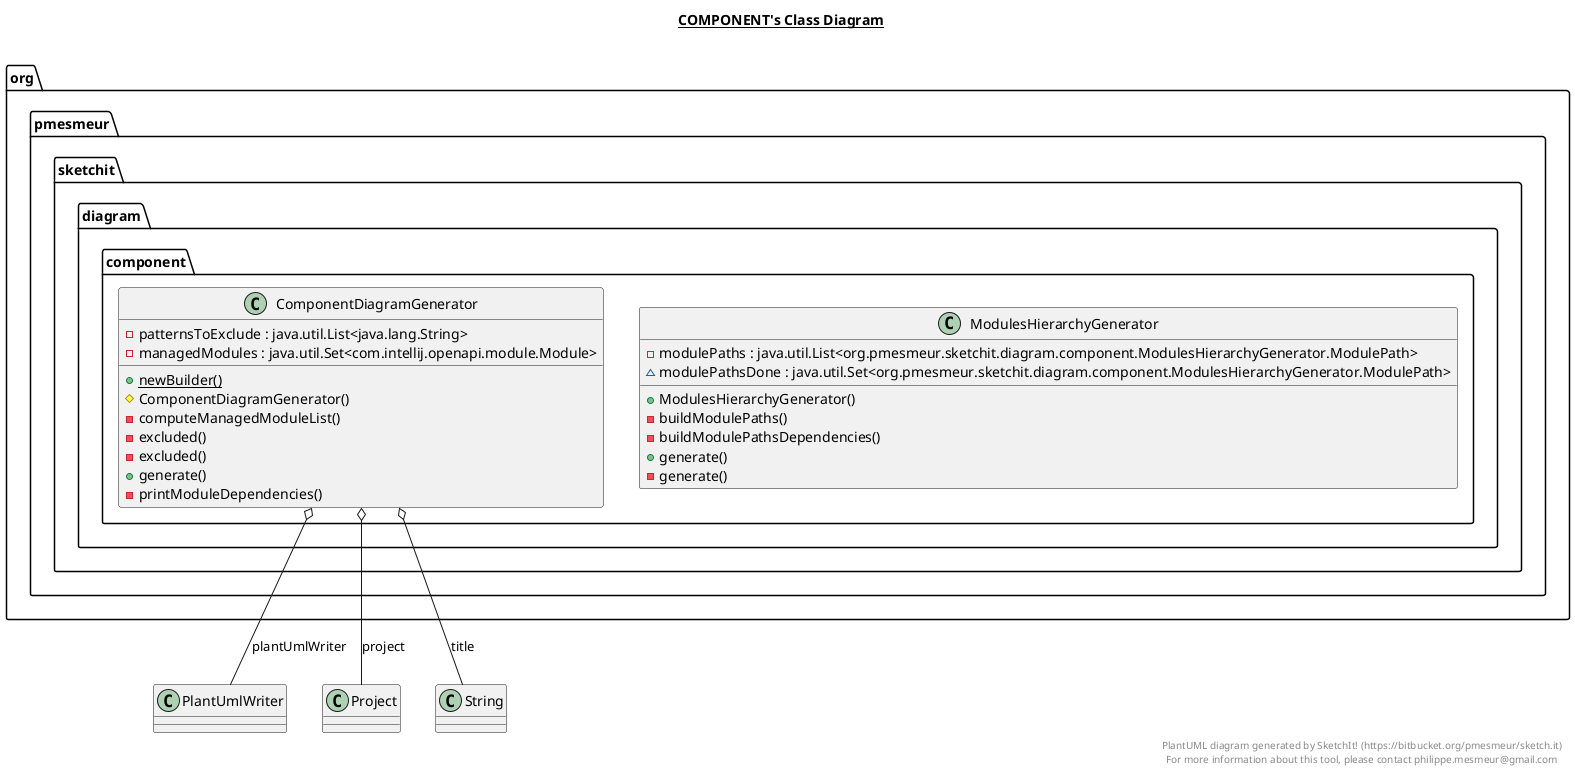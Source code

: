 @startuml

title __COMPONENT's Class Diagram__\n

package org.pmesmeur.sketchit {
package org.pmesmeur.sketchit.diagram {
package org.pmesmeur.sketchit.diagram.component {
class ModulesHierarchyGenerator {
  - modulePaths : java.util.List<org.pmesmeur.sketchit.diagram.component.ModulesHierarchyGenerator.ModulePath>
  ~ modulePathsDone : java.util.Set<org.pmesmeur.sketchit.diagram.component.ModulesHierarchyGenerator.ModulePath>
  + ModulesHierarchyGenerator()
  - buildModulePaths()
  - buildModulePathsDependencies()
  + generate()
  - generate()
}
}
}
}


package org.pmesmeur.sketchit {
package org.pmesmeur.sketchit.diagram {
package org.pmesmeur.sketchit.diagram.component {
class ComponentDiagramGenerator {
  - patternsToExclude : java.util.List<java.lang.String>
  - managedModules : java.util.Set<com.intellij.openapi.module.Module>
  {static} + newBuilder()
  # ComponentDiagramGenerator()
  - computeManagedModuleList()
  - excluded()
  - excluded()
  + generate()
  - printModuleDependencies()
}
}
}
}


ComponentDiagramGenerator o-- PlantUmlWriter : plantUmlWriter
ComponentDiagramGenerator o-- Project : project
ComponentDiagramGenerator o-- String : title

right footer
PlantUML diagram generated by SketchIt! (https://bitbucket.org/pmesmeur/sketch.it)
For more information about this tool, please contact philippe.mesmeur@gmail.com
endfooter

@enduml
